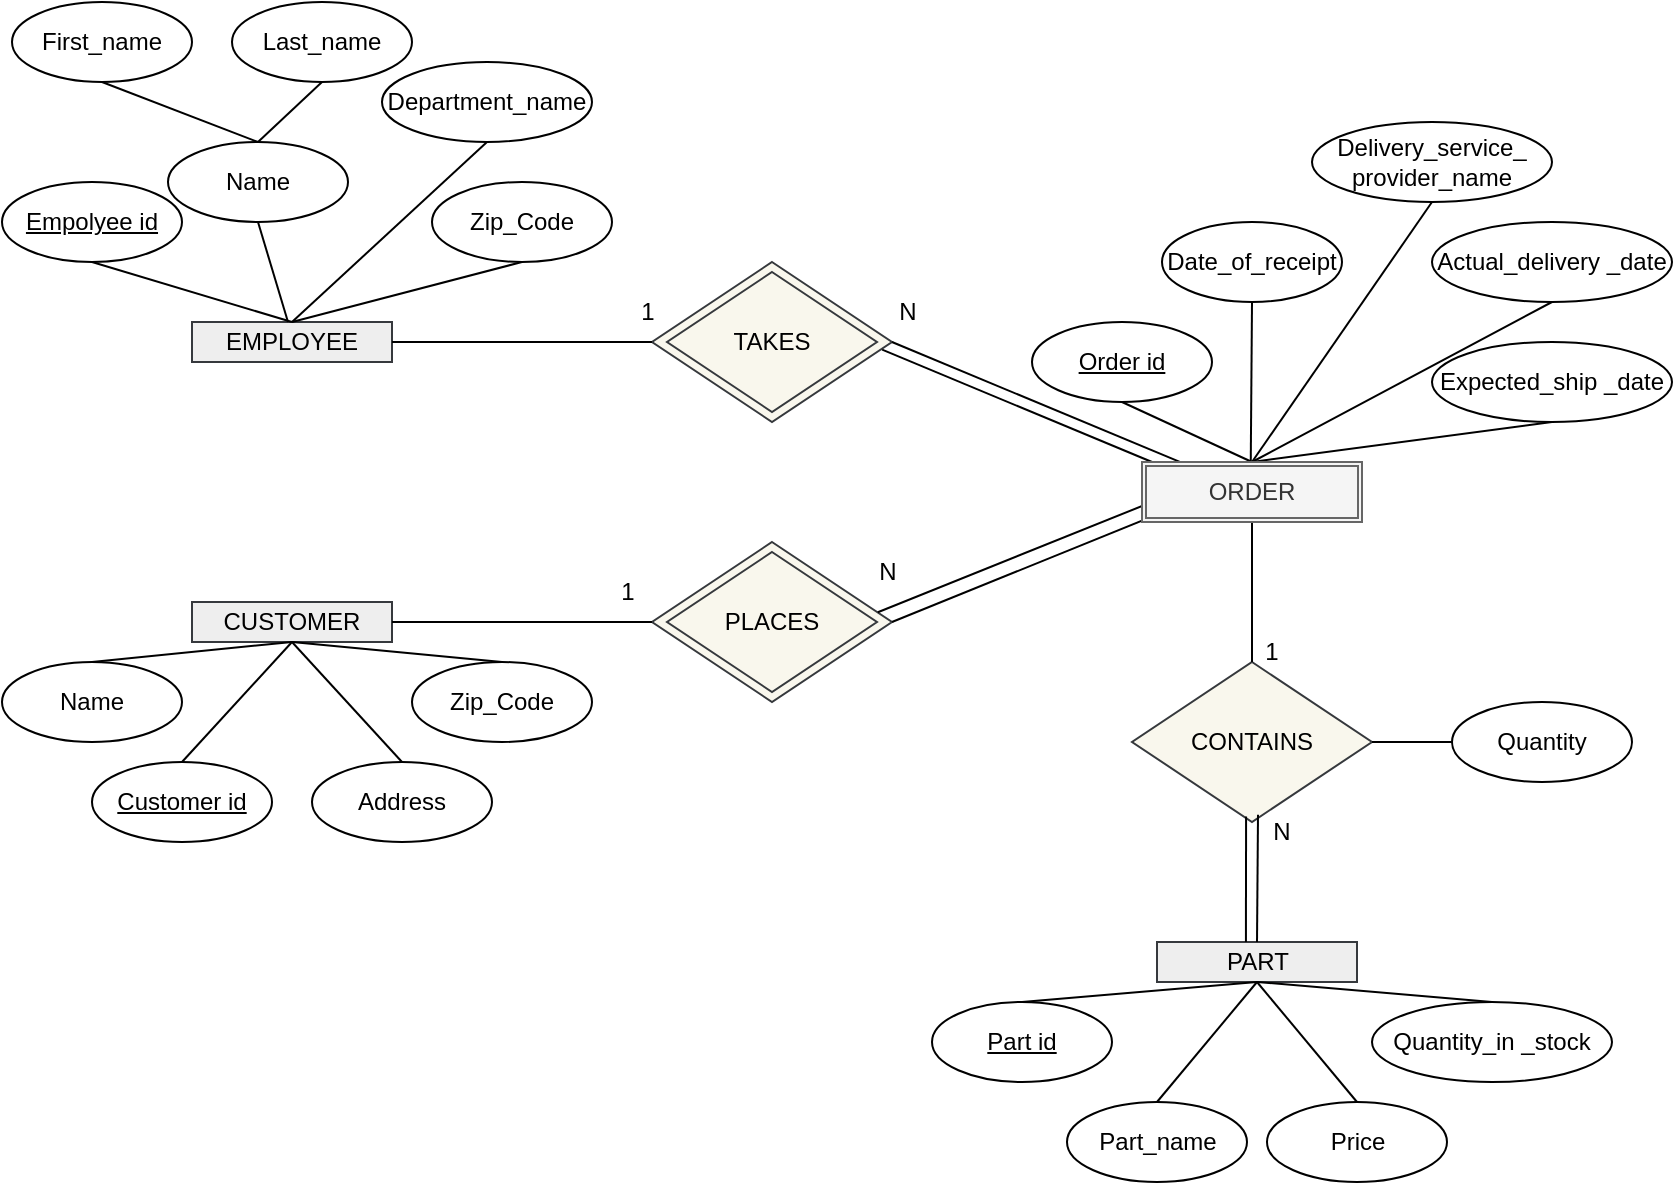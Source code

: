 <mxfile version="28.2.3">
  <diagram id="R2lEEEUBdFMjLlhIrx00" name="Page-1">
    <mxGraphModel dx="1220" dy="681" grid="1" gridSize="10" guides="1" tooltips="1" connect="1" arrows="1" fold="1" page="1" pageScale="1" pageWidth="850" pageHeight="1100" math="0" shadow="0" extFonts="Permanent Marker^https://fonts.googleapis.com/css?family=Permanent+Marker">
      <root>
        <mxCell id="0" />
        <mxCell id="1" parent="0" />
        <mxCell id="ta630WcsLBKMDcRlicdv-1" value="EMPLOYEE" style="rounded=0;whiteSpace=wrap;html=1;fillColor=#eeeeee;strokeColor=#36393d;" parent="1" vertex="1">
          <mxGeometry x="102" y="170" width="100" height="20" as="geometry" />
        </mxCell>
        <mxCell id="ta630WcsLBKMDcRlicdv-2" value="&lt;u&gt;Empolyee id&lt;/u&gt;" style="ellipse;whiteSpace=wrap;html=1;" parent="1" vertex="1">
          <mxGeometry x="7" y="100" width="90" height="40" as="geometry" />
        </mxCell>
        <mxCell id="ta630WcsLBKMDcRlicdv-3" value="" style="endArrow=none;html=1;rounded=0;entryX=0.5;entryY=1;entryDx=0;entryDy=0;exitX=0.5;exitY=0;exitDx=0;exitDy=0;" parent="1" source="ta630WcsLBKMDcRlicdv-1" target="ta630WcsLBKMDcRlicdv-2" edge="1">
          <mxGeometry width="50" height="50" relative="1" as="geometry">
            <mxPoint x="352" y="320" as="sourcePoint" />
            <mxPoint x="402" y="270" as="targetPoint" />
          </mxGeometry>
        </mxCell>
        <mxCell id="ta630WcsLBKMDcRlicdv-4" value="PART" style="rounded=0;whiteSpace=wrap;html=1;fillColor=#eeeeee;strokeColor=#36393d;" parent="1" vertex="1">
          <mxGeometry x="584.5" y="480" width="100" height="20" as="geometry" />
        </mxCell>
        <mxCell id="ta630WcsLBKMDcRlicdv-5" value="CUSTOMER" style="rounded=0;whiteSpace=wrap;html=1;fillColor=#eeeeee;strokeColor=#36393d;" parent="1" vertex="1">
          <mxGeometry x="102" y="310" width="100" height="20" as="geometry" />
        </mxCell>
        <mxCell id="ta630WcsLBKMDcRlicdv-6" value="First_name" style="ellipse;whiteSpace=wrap;html=1;" parent="1" vertex="1">
          <mxGeometry x="12" y="10" width="90" height="40" as="geometry" />
        </mxCell>
        <mxCell id="ta630WcsLBKMDcRlicdv-7" value="Last_name" style="ellipse;whiteSpace=wrap;html=1;" parent="1" vertex="1">
          <mxGeometry x="122" y="10" width="90" height="40" as="geometry" />
        </mxCell>
        <mxCell id="ta630WcsLBKMDcRlicdv-8" value="Department_name" style="ellipse;whiteSpace=wrap;html=1;" parent="1" vertex="1">
          <mxGeometry x="197" y="40" width="105" height="40" as="geometry" />
        </mxCell>
        <mxCell id="ta630WcsLBKMDcRlicdv-9" value="Zip_Code" style="ellipse;whiteSpace=wrap;html=1;" parent="1" vertex="1">
          <mxGeometry x="222" y="100" width="90" height="40" as="geometry" />
        </mxCell>
        <mxCell id="ta630WcsLBKMDcRlicdv-10" value="&lt;u&gt;Customer id&lt;/u&gt;" style="ellipse;whiteSpace=wrap;html=1;" parent="1" vertex="1">
          <mxGeometry x="52" y="390" width="90" height="40" as="geometry" />
        </mxCell>
        <mxCell id="ta630WcsLBKMDcRlicdv-11" value="Name" style="ellipse;whiteSpace=wrap;html=1;" parent="1" vertex="1">
          <mxGeometry x="7" y="340" width="90" height="40" as="geometry" />
        </mxCell>
        <mxCell id="ta630WcsLBKMDcRlicdv-12" value="Address" style="ellipse;whiteSpace=wrap;html=1;" parent="1" vertex="1">
          <mxGeometry x="162" y="390" width="90" height="40" as="geometry" />
        </mxCell>
        <mxCell id="ta630WcsLBKMDcRlicdv-13" value="Zip_Code" style="ellipse;whiteSpace=wrap;html=1;" parent="1" vertex="1">
          <mxGeometry x="212" y="340" width="90" height="40" as="geometry" />
        </mxCell>
        <mxCell id="ta630WcsLBKMDcRlicdv-14" value="&lt;u&gt;Part id&lt;/u&gt;" style="ellipse;whiteSpace=wrap;html=1;" parent="1" vertex="1">
          <mxGeometry x="472" y="510" width="90" height="40" as="geometry" />
        </mxCell>
        <mxCell id="ta630WcsLBKMDcRlicdv-15" value="Part_name" style="ellipse;whiteSpace=wrap;html=1;" parent="1" vertex="1">
          <mxGeometry x="539.5" y="560" width="90" height="40" as="geometry" />
        </mxCell>
        <mxCell id="ta630WcsLBKMDcRlicdv-16" value="Price" style="ellipse;whiteSpace=wrap;html=1;" parent="1" vertex="1">
          <mxGeometry x="639.5" y="560" width="90" height="40" as="geometry" />
        </mxCell>
        <mxCell id="ta630WcsLBKMDcRlicdv-17" value="Quantity_in _stock" style="ellipse;whiteSpace=wrap;html=1;" parent="1" vertex="1">
          <mxGeometry x="692" y="510" width="120" height="40" as="geometry" />
        </mxCell>
        <mxCell id="ta630WcsLBKMDcRlicdv-19" value="&lt;u&gt;Order id&lt;/u&gt;" style="ellipse;whiteSpace=wrap;html=1;" parent="1" vertex="1">
          <mxGeometry x="522" y="170" width="90" height="40" as="geometry" />
        </mxCell>
        <mxCell id="ta630WcsLBKMDcRlicdv-20" value="Date_of_receipt" style="ellipse;whiteSpace=wrap;html=1;" parent="1" vertex="1">
          <mxGeometry x="587" y="120" width="90" height="40" as="geometry" />
        </mxCell>
        <mxCell id="ta630WcsLBKMDcRlicdv-21" value="Delivery_service_ provider_name" style="ellipse;whiteSpace=wrap;html=1;" parent="1" vertex="1">
          <mxGeometry x="662" y="70" width="120" height="40" as="geometry" />
        </mxCell>
        <mxCell id="ta630WcsLBKMDcRlicdv-22" value="Expected_ship _date" style="ellipse;whiteSpace=wrap;html=1;" parent="1" vertex="1">
          <mxGeometry x="722" y="180" width="120" height="40" as="geometry" />
        </mxCell>
        <mxCell id="ta630WcsLBKMDcRlicdv-23" value="Actual_delivery _date" style="ellipse;whiteSpace=wrap;html=1;" parent="1" vertex="1">
          <mxGeometry x="722" y="120" width="120" height="40" as="geometry" />
        </mxCell>
        <mxCell id="ta630WcsLBKMDcRlicdv-24" value="PLACES" style="rhombus;whiteSpace=wrap;html=1;fillColor=#f9f7ed;strokeColor=#36393d;" parent="1" vertex="1">
          <mxGeometry x="332" y="280" width="120" height="80" as="geometry" />
        </mxCell>
        <mxCell id="ta630WcsLBKMDcRlicdv-28" value="TAKES" style="rhombus;whiteSpace=wrap;html=1;fillColor=#f9f7ed;strokeColor=#36393d;" parent="1" vertex="1">
          <mxGeometry x="332" y="140" width="120" height="80" as="geometry" />
        </mxCell>
        <mxCell id="ta630WcsLBKMDcRlicdv-29" value="CONTAINS" style="rhombus;whiteSpace=wrap;html=1;fillColor=#f9f7ed;strokeColor=#36393d;" parent="1" vertex="1">
          <mxGeometry x="572" y="340" width="120" height="80" as="geometry" />
        </mxCell>
        <mxCell id="ta630WcsLBKMDcRlicdv-33" value="Quantity" style="ellipse;whiteSpace=wrap;html=1;" parent="1" vertex="1">
          <mxGeometry x="732" y="360" width="90" height="40" as="geometry" />
        </mxCell>
        <mxCell id="ta630WcsLBKMDcRlicdv-34" value="" style="endArrow=none;html=1;rounded=0;entryX=0.5;entryY=1;entryDx=0;entryDy=0;exitX=0.5;exitY=0;exitDx=0;exitDy=0;" parent="1" target="ta630WcsLBKMDcRlicdv-6" edge="1" source="bZVf_BwHcS6ZgMsyhpIh-1">
          <mxGeometry width="50" height="50" relative="1" as="geometry">
            <mxPoint x="120" y="110" as="sourcePoint" />
            <mxPoint x="102" y="120" as="targetPoint" />
          </mxGeometry>
        </mxCell>
        <mxCell id="ta630WcsLBKMDcRlicdv-35" value="" style="endArrow=none;html=1;rounded=0;entryX=0.5;entryY=1;entryDx=0;entryDy=0;exitX=0.5;exitY=0;exitDx=0;exitDy=0;" parent="1" source="bZVf_BwHcS6ZgMsyhpIh-1" target="ta630WcsLBKMDcRlicdv-7" edge="1">
          <mxGeometry width="50" height="50" relative="1" as="geometry">
            <mxPoint x="150" y="90" as="sourcePoint" />
            <mxPoint x="142" y="60" as="targetPoint" />
          </mxGeometry>
        </mxCell>
        <mxCell id="ta630WcsLBKMDcRlicdv-36" value="" style="endArrow=none;html=1;rounded=0;entryX=0.5;entryY=1;entryDx=0;entryDy=0;exitX=0.5;exitY=0;exitDx=0;exitDy=0;" parent="1" source="ta630WcsLBKMDcRlicdv-1" target="ta630WcsLBKMDcRlicdv-8" edge="1">
          <mxGeometry width="50" height="50" relative="1" as="geometry">
            <mxPoint x="322" y="180" as="sourcePoint" />
            <mxPoint x="222" y="150" as="targetPoint" />
          </mxGeometry>
        </mxCell>
        <mxCell id="ta630WcsLBKMDcRlicdv-37" value="" style="endArrow=none;html=1;rounded=0;exitX=0.5;exitY=1;exitDx=0;exitDy=0;" parent="1" source="ta630WcsLBKMDcRlicdv-9" edge="1">
          <mxGeometry width="50" height="50" relative="1" as="geometry">
            <mxPoint x="332" y="150" as="sourcePoint" />
            <mxPoint x="152" y="170" as="targetPoint" />
          </mxGeometry>
        </mxCell>
        <mxCell id="ta630WcsLBKMDcRlicdv-38" value="" style="endArrow=none;html=1;rounded=0;entryX=0.5;entryY=1;entryDx=0;entryDy=0;exitX=0.5;exitY=0;exitDx=0;exitDy=0;" parent="1" source="ta630WcsLBKMDcRlicdv-13" target="ta630WcsLBKMDcRlicdv-5" edge="1">
          <mxGeometry width="50" height="50" relative="1" as="geometry">
            <mxPoint x="292" y="320" as="sourcePoint" />
            <mxPoint x="292" y="200" as="targetPoint" />
          </mxGeometry>
        </mxCell>
        <mxCell id="ta630WcsLBKMDcRlicdv-39" value="" style="endArrow=none;html=1;rounded=0;entryX=0.5;entryY=1;entryDx=0;entryDy=0;exitX=0.5;exitY=0;exitDx=0;exitDy=0;" parent="1" source="ta630WcsLBKMDcRlicdv-11" target="ta630WcsLBKMDcRlicdv-5" edge="1">
          <mxGeometry width="50" height="50" relative="1" as="geometry">
            <mxPoint x="292" y="520" as="sourcePoint" />
            <mxPoint x="292" y="400" as="targetPoint" />
          </mxGeometry>
        </mxCell>
        <mxCell id="ta630WcsLBKMDcRlicdv-40" value="" style="endArrow=none;html=1;rounded=0;" parent="1" edge="1">
          <mxGeometry width="50" height="50" relative="1" as="geometry">
            <mxPoint x="97" y="390" as="sourcePoint" />
            <mxPoint x="152" y="330" as="targetPoint" />
          </mxGeometry>
        </mxCell>
        <mxCell id="ta630WcsLBKMDcRlicdv-41" value="" style="endArrow=none;html=1;rounded=0;exitX=0.5;exitY=0;exitDx=0;exitDy=0;" parent="1" source="ta630WcsLBKMDcRlicdv-12" edge="1">
          <mxGeometry width="50" height="50" relative="1" as="geometry">
            <mxPoint x="162" y="500" as="sourcePoint" />
            <mxPoint x="152" y="330" as="targetPoint" />
          </mxGeometry>
        </mxCell>
        <mxCell id="ta630WcsLBKMDcRlicdv-42" value="" style="endArrow=none;html=1;rounded=0;entryX=1;entryY=0.5;entryDx=0;entryDy=0;exitX=0;exitY=0.5;exitDx=0;exitDy=0;" parent="1" source="ta630WcsLBKMDcRlicdv-33" target="ta630WcsLBKMDcRlicdv-29" edge="1">
          <mxGeometry width="50" height="50" relative="1" as="geometry">
            <mxPoint x="482" y="330" as="sourcePoint" />
            <mxPoint x="482" y="210" as="targetPoint" />
          </mxGeometry>
        </mxCell>
        <mxCell id="ta630WcsLBKMDcRlicdv-45" value="" style="endArrow=none;html=1;rounded=0;entryX=0.5;entryY=1;entryDx=0;entryDy=0;exitX=0.5;exitY=0;exitDx=0;exitDy=0;" parent="1" source="ta630WcsLBKMDcRlicdv-29" edge="1">
          <mxGeometry width="50" height="50" relative="1" as="geometry">
            <mxPoint x="742" y="370" as="sourcePoint" />
            <mxPoint x="632" y="260.0" as="targetPoint" />
          </mxGeometry>
        </mxCell>
        <mxCell id="ta630WcsLBKMDcRlicdv-46" value="" style="endArrow=none;html=1;rounded=0;entryX=0.444;entryY=0.934;entryDx=0;entryDy=0;entryPerimeter=0;exitX=0.407;exitY=-0.128;exitDx=0;exitDy=0;exitPerimeter=0;" parent="1" edge="1">
          <mxGeometry width="50" height="50" relative="1" as="geometry">
            <mxPoint x="628.96" y="480.0" as="sourcePoint" />
            <mxPoint x="629.04" y="417.28" as="targetPoint" />
          </mxGeometry>
        </mxCell>
        <mxCell id="ta630WcsLBKMDcRlicdv-47" value="" style="endArrow=none;html=1;rounded=0;entryX=0.5;entryY=1;entryDx=0;entryDy=0;exitX=0.5;exitY=0;exitDx=0;exitDy=0;" parent="1" source="ta630WcsLBKMDcRlicdv-17" target="ta630WcsLBKMDcRlicdv-4" edge="1">
          <mxGeometry width="50" height="50" relative="1" as="geometry">
            <mxPoint x="672" y="560" as="sourcePoint" />
            <mxPoint x="672" y="480" as="targetPoint" />
          </mxGeometry>
        </mxCell>
        <mxCell id="ta630WcsLBKMDcRlicdv-48" value="" style="endArrow=none;html=1;rounded=0;entryX=0.5;entryY=1;entryDx=0;entryDy=0;exitX=0.5;exitY=0;exitDx=0;exitDy=0;" parent="1" source="ta630WcsLBKMDcRlicdv-16" target="ta630WcsLBKMDcRlicdv-4" edge="1">
          <mxGeometry width="50" height="50" relative="1" as="geometry">
            <mxPoint x="702" y="630" as="sourcePoint" />
            <mxPoint x="702" y="550" as="targetPoint" />
          </mxGeometry>
        </mxCell>
        <mxCell id="ta630WcsLBKMDcRlicdv-49" value="" style="endArrow=none;html=1;rounded=0;entryX=0.5;entryY=1;entryDx=0;entryDy=0;exitX=0.5;exitY=0;exitDx=0;exitDy=0;" parent="1" source="ta630WcsLBKMDcRlicdv-15" target="ta630WcsLBKMDcRlicdv-4" edge="1">
          <mxGeometry width="50" height="50" relative="1" as="geometry">
            <mxPoint x="802" y="640" as="sourcePoint" />
            <mxPoint x="802" y="560" as="targetPoint" />
          </mxGeometry>
        </mxCell>
        <mxCell id="ta630WcsLBKMDcRlicdv-50" value="" style="endArrow=none;html=1;rounded=0;entryX=0.5;entryY=1;entryDx=0;entryDy=0;exitX=0.5;exitY=0;exitDx=0;exitDy=0;" parent="1" source="ta630WcsLBKMDcRlicdv-14" target="ta630WcsLBKMDcRlicdv-4" edge="1">
          <mxGeometry width="50" height="50" relative="1" as="geometry">
            <mxPoint x="822" y="620" as="sourcePoint" />
            <mxPoint x="822" y="540" as="targetPoint" />
          </mxGeometry>
        </mxCell>
        <mxCell id="ta630WcsLBKMDcRlicdv-51" value="" style="endArrow=none;html=1;rounded=0;entryX=0.5;entryY=1;entryDx=0;entryDy=0;exitX=0.5;exitY=0;exitDx=0;exitDy=0;" parent="1" target="ta630WcsLBKMDcRlicdv-19" edge="1">
          <mxGeometry width="50" height="50" relative="1" as="geometry">
            <mxPoint x="632" y="240.0" as="sourcePoint" />
            <mxPoint x="912" y="510" as="targetPoint" />
          </mxGeometry>
        </mxCell>
        <mxCell id="ta630WcsLBKMDcRlicdv-53" value="" style="endArrow=none;html=1;rounded=0;entryX=0.5;entryY=1;entryDx=0;entryDy=0;exitX=0.5;exitY=0;exitDx=0;exitDy=0;" parent="1" target="ta630WcsLBKMDcRlicdv-20" edge="1">
          <mxGeometry width="50" height="50" relative="1" as="geometry">
            <mxPoint x="631.38" y="240" as="sourcePoint" />
            <mxPoint x="631.38" y="160" as="targetPoint" />
          </mxGeometry>
        </mxCell>
        <mxCell id="ta630WcsLBKMDcRlicdv-55" value="" style="endArrow=none;html=1;rounded=0;entryX=0.5;entryY=1;entryDx=0;entryDy=0;" parent="1" target="ta630WcsLBKMDcRlicdv-21" edge="1">
          <mxGeometry width="50" height="50" relative="1" as="geometry">
            <mxPoint x="632" y="240" as="sourcePoint" />
            <mxPoint x="712" y="150" as="targetPoint" />
          </mxGeometry>
        </mxCell>
        <mxCell id="ta630WcsLBKMDcRlicdv-56" value="" style="endArrow=none;html=1;rounded=0;entryX=0.5;entryY=1;entryDx=0;entryDy=0;exitX=0.5;exitY=0;exitDx=0;exitDy=0;" parent="1" target="ta630WcsLBKMDcRlicdv-23" edge="1">
          <mxGeometry width="50" height="50" relative="1" as="geometry">
            <mxPoint x="632" y="240.0" as="sourcePoint" />
            <mxPoint x="842" y="230" as="targetPoint" />
          </mxGeometry>
        </mxCell>
        <mxCell id="ta630WcsLBKMDcRlicdv-57" value="" style="endArrow=none;html=1;rounded=0;entryX=0.5;entryY=1;entryDx=0;entryDy=0;exitX=0.5;exitY=0;exitDx=0;exitDy=0;" parent="1" target="ta630WcsLBKMDcRlicdv-22" edge="1">
          <mxGeometry width="50" height="50" relative="1" as="geometry">
            <mxPoint x="632" y="240.0" as="sourcePoint" />
            <mxPoint x="832" y="200" as="targetPoint" />
          </mxGeometry>
        </mxCell>
        <mxCell id="ta630WcsLBKMDcRlicdv-58" value="" style="endArrow=none;html=1;rounded=0;exitX=0;exitY=0.5;exitDx=0;exitDy=0;" parent="1" source="ta630WcsLBKMDcRlicdv-28" edge="1">
          <mxGeometry width="50" height="50" relative="1" as="geometry">
            <mxPoint x="742" y="290" as="sourcePoint" />
            <mxPoint x="202" y="180" as="targetPoint" />
          </mxGeometry>
        </mxCell>
        <mxCell id="ta630WcsLBKMDcRlicdv-59" value="" style="endArrow=none;html=1;rounded=0;exitX=0;exitY=0.5;exitDx=0;exitDy=0;" parent="1" source="ta630WcsLBKMDcRlicdv-24" edge="1">
          <mxGeometry width="50" height="50" relative="1" as="geometry">
            <mxPoint x="492" y="370" as="sourcePoint" />
            <mxPoint x="202" y="320" as="targetPoint" />
          </mxGeometry>
        </mxCell>
        <mxCell id="ta630WcsLBKMDcRlicdv-60" value="" style="endArrow=none;html=1;rounded=0;entryX=1;entryY=0.5;entryDx=0;entryDy=0;exitX=0.142;exitY=0.002;exitDx=0;exitDy=0;exitPerimeter=0;" parent="1" target="ta630WcsLBKMDcRlicdv-28" edge="1">
          <mxGeometry width="50" height="50" relative="1" as="geometry">
            <mxPoint x="596.2" y="240.04" as="sourcePoint" />
            <mxPoint x="522" y="320" as="targetPoint" />
          </mxGeometry>
        </mxCell>
        <mxCell id="ta630WcsLBKMDcRlicdv-61" value="" style="endArrow=none;html=1;rounded=0;entryX=0.941;entryY=0.439;entryDx=0;entryDy=0;exitX=0;exitY=1;exitDx=0;exitDy=0;entryPerimeter=0;" parent="1" target="ta630WcsLBKMDcRlicdv-24" edge="1">
          <mxGeometry width="50" height="50" relative="1" as="geometry">
            <mxPoint x="582" y="260.0" as="sourcePoint" />
            <mxPoint x="472" y="310" as="targetPoint" />
          </mxGeometry>
        </mxCell>
        <mxCell id="bZVf_BwHcS6ZgMsyhpIh-1" value="Name" style="ellipse;whiteSpace=wrap;html=1;" vertex="1" parent="1">
          <mxGeometry x="90" y="80" width="90" height="40" as="geometry" />
        </mxCell>
        <mxCell id="bZVf_BwHcS6ZgMsyhpIh-2" value="" style="endArrow=none;html=1;rounded=0;entryX=0.5;entryY=1;entryDx=0;entryDy=0;" edge="1" parent="1" target="bZVf_BwHcS6ZgMsyhpIh-1">
          <mxGeometry width="50" height="50" relative="1" as="geometry">
            <mxPoint x="150" y="170" as="sourcePoint" />
            <mxPoint x="338" y="80" as="targetPoint" />
          </mxGeometry>
        </mxCell>
        <mxCell id="bZVf_BwHcS6ZgMsyhpIh-3" value="" style="endArrow=none;html=1;rounded=0;exitX=0;exitY=0;exitDx=0;exitDy=0;entryX=0.959;entryY=0.548;entryDx=0;entryDy=0;entryPerimeter=0;" edge="1" parent="1" target="ta630WcsLBKMDcRlicdv-28">
          <mxGeometry width="50" height="50" relative="1" as="geometry">
            <mxPoint x="582" y="240.0" as="sourcePoint" />
            <mxPoint x="450" y="180" as="targetPoint" />
          </mxGeometry>
        </mxCell>
        <mxCell id="bZVf_BwHcS6ZgMsyhpIh-4" value="N" style="text;html=1;align=center;verticalAlign=middle;whiteSpace=wrap;rounded=0;" vertex="1" parent="1">
          <mxGeometry x="430" y="150" width="60" height="30" as="geometry" />
        </mxCell>
        <mxCell id="bZVf_BwHcS6ZgMsyhpIh-5" value="1" style="text;html=1;align=center;verticalAlign=middle;whiteSpace=wrap;rounded=0;" vertex="1" parent="1">
          <mxGeometry x="300" y="150" width="60" height="30" as="geometry" />
        </mxCell>
        <mxCell id="bZVf_BwHcS6ZgMsyhpIh-7" value="" style="endArrow=none;html=1;rounded=0;entryX=1;entryY=0.5;entryDx=0;entryDy=0;" edge="1" parent="1" target="ta630WcsLBKMDcRlicdv-24">
          <mxGeometry width="50" height="50" relative="1" as="geometry">
            <mxPoint x="600" y="260" as="sourcePoint" />
            <mxPoint x="480" y="190" as="targetPoint" />
          </mxGeometry>
        </mxCell>
        <mxCell id="bZVf_BwHcS6ZgMsyhpIh-8" value="N" style="text;html=1;align=center;verticalAlign=middle;whiteSpace=wrap;rounded=0;" vertex="1" parent="1">
          <mxGeometry x="420" y="280" width="60" height="30" as="geometry" />
        </mxCell>
        <mxCell id="bZVf_BwHcS6ZgMsyhpIh-9" value="1" style="text;html=1;align=center;verticalAlign=middle;whiteSpace=wrap;rounded=0;" vertex="1" parent="1">
          <mxGeometry x="290" y="290" width="60" height="30" as="geometry" />
        </mxCell>
        <mxCell id="bZVf_BwHcS6ZgMsyhpIh-10" value="" style="endArrow=none;html=1;rounded=0;exitX=0.5;exitY=0;exitDx=0;exitDy=0;entryX=0.525;entryY=0.954;entryDx=0;entryDy=0;entryPerimeter=0;" edge="1" parent="1" source="ta630WcsLBKMDcRlicdv-4" target="ta630WcsLBKMDcRlicdv-29">
          <mxGeometry width="50" height="50" relative="1" as="geometry">
            <mxPoint x="636" y="480" as="sourcePoint" />
            <mxPoint x="635" y="420" as="targetPoint" />
          </mxGeometry>
        </mxCell>
        <mxCell id="bZVf_BwHcS6ZgMsyhpIh-11" value="N" style="text;html=1;align=center;verticalAlign=middle;whiteSpace=wrap;rounded=0;" vertex="1" parent="1">
          <mxGeometry x="617" y="410" width="60" height="30" as="geometry" />
        </mxCell>
        <mxCell id="bZVf_BwHcS6ZgMsyhpIh-12" value="1" style="text;html=1;align=center;verticalAlign=middle;whiteSpace=wrap;rounded=0;" vertex="1" parent="1">
          <mxGeometry x="612" y="320" width="60" height="30" as="geometry" />
        </mxCell>
        <mxCell id="bZVf_BwHcS6ZgMsyhpIh-13" value="ORDER" style="shape=ext;double=1;rounded=0;whiteSpace=wrap;html=1;fillColor=#f5f5f5;fontColor=#333333;strokeColor=#666666;" vertex="1" parent="1">
          <mxGeometry x="577" y="240" width="110" height="30" as="geometry" />
        </mxCell>
        <mxCell id="bZVf_BwHcS6ZgMsyhpIh-16" value="" style="rhombus;whiteSpace=wrap;html=1;fillColor=none;strokeColor=#36393d;aspect=fixed;" vertex="1" parent="1">
          <mxGeometry x="339.5" y="145" width="105" height="70" as="geometry" />
        </mxCell>
        <mxCell id="bZVf_BwHcS6ZgMsyhpIh-17" value="" style="rhombus;whiteSpace=wrap;html=1;fillColor=none;strokeColor=#36393d;aspect=fixed;" vertex="1" parent="1">
          <mxGeometry x="339.5" y="285" width="105" height="70" as="geometry" />
        </mxCell>
      </root>
    </mxGraphModel>
  </diagram>
</mxfile>
